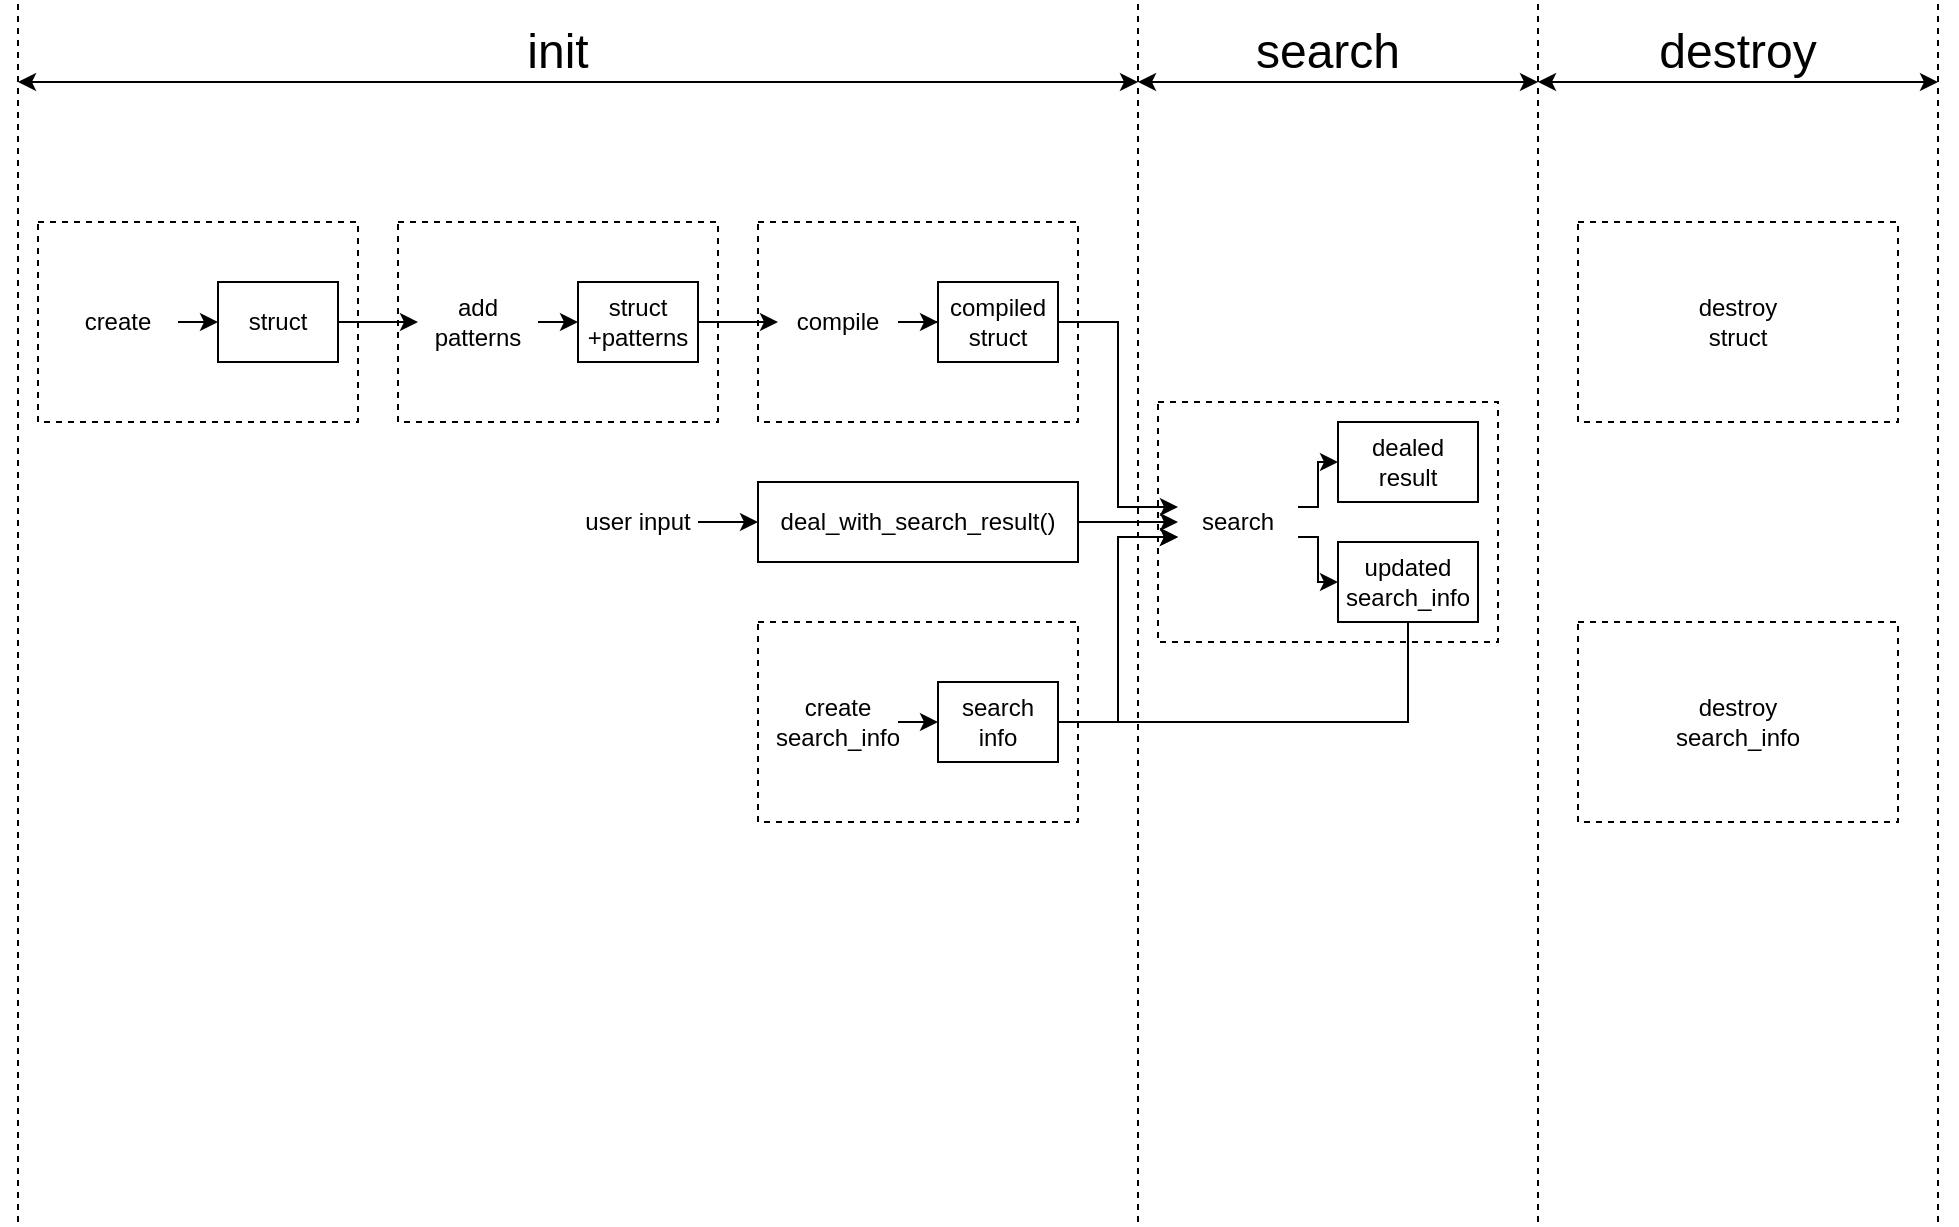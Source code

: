 <mxfile version="21.6.8" type="github">
  <diagram name="第 1 页" id="pvg0zaXt-YUNM_NyXzsP">
    <mxGraphModel dx="1434" dy="729" grid="1" gridSize="10" guides="1" tooltips="1" connect="1" arrows="1" fold="1" page="1" pageScale="1" pageWidth="1169" pageHeight="827" math="0" shadow="0">
      <root>
        <mxCell id="0" />
        <mxCell id="1" parent="0" />
        <mxCell id="F31uuGne2R7LKTNITNMI-1" value="" style="rounded=0;whiteSpace=wrap;html=1;dashed=1;" vertex="1" parent="1">
          <mxGeometry x="40" y="140" width="160" height="100" as="geometry" />
        </mxCell>
        <mxCell id="F31uuGne2R7LKTNITNMI-2" value="" style="rounded=0;whiteSpace=wrap;html=1;dashed=1;" vertex="1" parent="1">
          <mxGeometry x="220" y="140" width="160" height="100" as="geometry" />
        </mxCell>
        <mxCell id="F31uuGne2R7LKTNITNMI-3" value="" style="rounded=0;whiteSpace=wrap;html=1;dashed=1;" vertex="1" parent="1">
          <mxGeometry x="400" y="140" width="160" height="100" as="geometry" />
        </mxCell>
        <mxCell id="F31uuGne2R7LKTNITNMI-4" value="" style="rounded=0;whiteSpace=wrap;html=1;dashed=1;" vertex="1" parent="1">
          <mxGeometry x="600" y="230" width="170" height="120" as="geometry" />
        </mxCell>
        <mxCell id="F31uuGne2R7LKTNITNMI-5" value="" style="rounded=0;whiteSpace=wrap;html=1;dashed=1;" vertex="1" parent="1">
          <mxGeometry x="400" y="340" width="160" height="100" as="geometry" />
        </mxCell>
        <mxCell id="F31uuGne2R7LKTNITNMI-6" value="" style="rounded=0;whiteSpace=wrap;html=1;dashed=1;" vertex="1" parent="1">
          <mxGeometry x="810" y="140" width="160" height="100" as="geometry" />
        </mxCell>
        <mxCell id="F31uuGne2R7LKTNITNMI-9" value="" style="rounded=0;whiteSpace=wrap;html=1;dashed=1;" vertex="1" parent="1">
          <mxGeometry x="810" y="340" width="160" height="100" as="geometry" />
        </mxCell>
        <mxCell id="F31uuGne2R7LKTNITNMI-10" value="create" style="text;html=1;strokeColor=none;fillColor=none;align=center;verticalAlign=middle;whiteSpace=wrap;rounded=0;rotation=0;" vertex="1" parent="1">
          <mxGeometry x="50" y="175" width="60" height="30" as="geometry" />
        </mxCell>
        <mxCell id="F31uuGne2R7LKTNITNMI-17" style="edgeStyle=orthogonalEdgeStyle;rounded=0;orthogonalLoop=1;jettySize=auto;html=1;exitX=1;exitY=0.5;exitDx=0;exitDy=0;entryX=0;entryY=0.5;entryDx=0;entryDy=0;" edge="1" parent="1" source="F31uuGne2R7LKTNITNMI-11" target="F31uuGne2R7LKTNITNMI-16">
          <mxGeometry relative="1" as="geometry" />
        </mxCell>
        <mxCell id="F31uuGne2R7LKTNITNMI-11" value="struct" style="rounded=0;whiteSpace=wrap;html=1;spacingLeft=0;" vertex="1" parent="1">
          <mxGeometry x="130" y="170" width="60" height="40" as="geometry" />
        </mxCell>
        <mxCell id="F31uuGne2R7LKTNITNMI-14" value="" style="endArrow=classic;html=1;rounded=0;entryX=0;entryY=0.5;entryDx=0;entryDy=0;exitX=1;exitY=0.5;exitDx=0;exitDy=0;" edge="1" parent="1" source="F31uuGne2R7LKTNITNMI-10" target="F31uuGne2R7LKTNITNMI-11">
          <mxGeometry width="50" height="50" relative="1" as="geometry">
            <mxPoint x="90" y="190" as="sourcePoint" />
            <mxPoint x="540" y="320" as="targetPoint" />
          </mxGeometry>
        </mxCell>
        <mxCell id="F31uuGne2R7LKTNITNMI-24" style="edgeStyle=orthogonalEdgeStyle;rounded=0;orthogonalLoop=1;jettySize=auto;html=1;exitX=1;exitY=0.5;exitDx=0;exitDy=0;entryX=0;entryY=0.5;entryDx=0;entryDy=0;" edge="1" parent="1" source="F31uuGne2R7LKTNITNMI-16" target="F31uuGne2R7LKTNITNMI-23">
          <mxGeometry relative="1" as="geometry" />
        </mxCell>
        <mxCell id="F31uuGne2R7LKTNITNMI-16" value="add patterns" style="text;html=1;strokeColor=none;fillColor=none;align=center;verticalAlign=middle;whiteSpace=wrap;rounded=0;" vertex="1" parent="1">
          <mxGeometry x="230" y="175" width="60" height="30" as="geometry" />
        </mxCell>
        <mxCell id="F31uuGne2R7LKTNITNMI-27" style="edgeStyle=orthogonalEdgeStyle;rounded=0;orthogonalLoop=1;jettySize=auto;html=1;exitX=1;exitY=0.5;exitDx=0;exitDy=0;entryX=0;entryY=0.5;entryDx=0;entryDy=0;" edge="1" parent="1" source="F31uuGne2R7LKTNITNMI-23" target="F31uuGne2R7LKTNITNMI-25">
          <mxGeometry relative="1" as="geometry" />
        </mxCell>
        <mxCell id="F31uuGne2R7LKTNITNMI-23" value="struct +patterns" style="rounded=0;whiteSpace=wrap;html=1;spacingLeft=0;" vertex="1" parent="1">
          <mxGeometry x="310" y="170" width="60" height="40" as="geometry" />
        </mxCell>
        <mxCell id="F31uuGne2R7LKTNITNMI-28" style="edgeStyle=orthogonalEdgeStyle;rounded=0;orthogonalLoop=1;jettySize=auto;html=1;exitX=1;exitY=0.5;exitDx=0;exitDy=0;" edge="1" parent="1" source="F31uuGne2R7LKTNITNMI-25" target="F31uuGne2R7LKTNITNMI-26">
          <mxGeometry relative="1" as="geometry" />
        </mxCell>
        <mxCell id="F31uuGne2R7LKTNITNMI-25" value="compile" style="text;html=1;strokeColor=none;fillColor=none;align=center;verticalAlign=middle;whiteSpace=wrap;rounded=0;" vertex="1" parent="1">
          <mxGeometry x="410" y="175" width="60" height="30" as="geometry" />
        </mxCell>
        <mxCell id="F31uuGne2R7LKTNITNMI-38" style="edgeStyle=orthogonalEdgeStyle;rounded=0;orthogonalLoop=1;jettySize=auto;html=1;entryX=0;entryY=0.25;entryDx=0;entryDy=0;" edge="1" parent="1" source="F31uuGne2R7LKTNITNMI-26" target="F31uuGne2R7LKTNITNMI-35">
          <mxGeometry relative="1" as="geometry" />
        </mxCell>
        <mxCell id="F31uuGne2R7LKTNITNMI-26" value="compiled struct" style="rounded=0;whiteSpace=wrap;html=1;spacingLeft=0;" vertex="1" parent="1">
          <mxGeometry x="490" y="170" width="60" height="40" as="geometry" />
        </mxCell>
        <mxCell id="F31uuGne2R7LKTNITNMI-37" style="edgeStyle=orthogonalEdgeStyle;rounded=0;orthogonalLoop=1;jettySize=auto;html=1;exitX=1;exitY=0.5;exitDx=0;exitDy=0;" edge="1" parent="1" source="F31uuGne2R7LKTNITNMI-29" target="F31uuGne2R7LKTNITNMI-35">
          <mxGeometry relative="1" as="geometry" />
        </mxCell>
        <mxCell id="F31uuGne2R7LKTNITNMI-29" value="deal_with_search_result()" style="rounded=0;whiteSpace=wrap;html=1;" vertex="1" parent="1">
          <mxGeometry x="400" y="270" width="160" height="40" as="geometry" />
        </mxCell>
        <mxCell id="F31uuGne2R7LKTNITNMI-31" style="edgeStyle=orthogonalEdgeStyle;rounded=0;orthogonalLoop=1;jettySize=auto;html=1;exitX=1;exitY=0.5;exitDx=0;exitDy=0;entryX=0;entryY=0.5;entryDx=0;entryDy=0;" edge="1" parent="1" source="F31uuGne2R7LKTNITNMI-30" target="F31uuGne2R7LKTNITNMI-29">
          <mxGeometry relative="1" as="geometry" />
        </mxCell>
        <mxCell id="F31uuGne2R7LKTNITNMI-30" value="user input" style="text;html=1;strokeColor=none;fillColor=none;align=center;verticalAlign=middle;whiteSpace=wrap;rounded=0;" vertex="1" parent="1">
          <mxGeometry x="310" y="275" width="60" height="30" as="geometry" />
        </mxCell>
        <mxCell id="F31uuGne2R7LKTNITNMI-34" style="edgeStyle=orthogonalEdgeStyle;rounded=0;orthogonalLoop=1;jettySize=auto;html=1;exitX=1;exitY=0.5;exitDx=0;exitDy=0;entryX=0;entryY=0.5;entryDx=0;entryDy=0;" edge="1" parent="1" source="F31uuGne2R7LKTNITNMI-32" target="F31uuGne2R7LKTNITNMI-33">
          <mxGeometry relative="1" as="geometry" />
        </mxCell>
        <mxCell id="F31uuGne2R7LKTNITNMI-32" value="create search_info" style="text;html=1;strokeColor=none;fillColor=none;align=center;verticalAlign=middle;whiteSpace=wrap;rounded=0;" vertex="1" parent="1">
          <mxGeometry x="410" y="375" width="60" height="30" as="geometry" />
        </mxCell>
        <mxCell id="F31uuGne2R7LKTNITNMI-36" style="edgeStyle=orthogonalEdgeStyle;rounded=0;orthogonalLoop=1;jettySize=auto;html=1;exitX=1;exitY=0.5;exitDx=0;exitDy=0;entryX=0;entryY=0.75;entryDx=0;entryDy=0;" edge="1" parent="1" source="F31uuGne2R7LKTNITNMI-33" target="F31uuGne2R7LKTNITNMI-35">
          <mxGeometry relative="1" as="geometry" />
        </mxCell>
        <mxCell id="F31uuGne2R7LKTNITNMI-33" value="search info" style="rounded=0;whiteSpace=wrap;html=1;spacingLeft=0;" vertex="1" parent="1">
          <mxGeometry x="490" y="370" width="60" height="40" as="geometry" />
        </mxCell>
        <mxCell id="F31uuGne2R7LKTNITNMI-48" style="edgeStyle=orthogonalEdgeStyle;rounded=0;orthogonalLoop=1;jettySize=auto;html=1;exitX=1;exitY=0.75;exitDx=0;exitDy=0;" edge="1" parent="1" source="F31uuGne2R7LKTNITNMI-35" target="F31uuGne2R7LKTNITNMI-41">
          <mxGeometry relative="1" as="geometry">
            <Array as="points">
              <mxPoint x="680" y="298" />
              <mxPoint x="680" y="320" />
            </Array>
          </mxGeometry>
        </mxCell>
        <mxCell id="F31uuGne2R7LKTNITNMI-56" style="edgeStyle=orthogonalEdgeStyle;rounded=0;orthogonalLoop=1;jettySize=auto;html=1;exitX=1;exitY=0.25;exitDx=0;exitDy=0;entryX=0;entryY=0.5;entryDx=0;entryDy=0;" edge="1" parent="1" source="F31uuGne2R7LKTNITNMI-35" target="F31uuGne2R7LKTNITNMI-42">
          <mxGeometry relative="1" as="geometry">
            <Array as="points">
              <mxPoint x="680" y="283" />
              <mxPoint x="680" y="260" />
            </Array>
          </mxGeometry>
        </mxCell>
        <mxCell id="F31uuGne2R7LKTNITNMI-35" value="search" style="text;html=1;strokeColor=none;fillColor=none;align=center;verticalAlign=middle;whiteSpace=wrap;rounded=0;" vertex="1" parent="1">
          <mxGeometry x="610" y="275" width="60" height="30" as="geometry" />
        </mxCell>
        <mxCell id="F31uuGne2R7LKTNITNMI-58" style="edgeStyle=orthogonalEdgeStyle;rounded=0;orthogonalLoop=1;jettySize=auto;html=1;exitX=0.5;exitY=1;exitDx=0;exitDy=0;entryX=0;entryY=0.75;entryDx=0;entryDy=0;" edge="1" parent="1" source="F31uuGne2R7LKTNITNMI-41" target="F31uuGne2R7LKTNITNMI-35">
          <mxGeometry relative="1" as="geometry">
            <Array as="points">
              <mxPoint x="725" y="390" />
              <mxPoint x="580" y="390" />
              <mxPoint x="580" y="298" />
            </Array>
          </mxGeometry>
        </mxCell>
        <mxCell id="F31uuGne2R7LKTNITNMI-41" value="updated search_info" style="rounded=0;whiteSpace=wrap;html=1;spacingLeft=0;" vertex="1" parent="1">
          <mxGeometry x="690" y="300" width="70" height="40" as="geometry" />
        </mxCell>
        <mxCell id="F31uuGne2R7LKTNITNMI-42" value="dealed result" style="rounded=0;whiteSpace=wrap;html=1;spacingLeft=0;" vertex="1" parent="1">
          <mxGeometry x="690" y="240" width="70" height="40" as="geometry" />
        </mxCell>
        <mxCell id="F31uuGne2R7LKTNITNMI-59" value="destroy struct" style="text;html=1;strokeColor=none;fillColor=none;align=center;verticalAlign=middle;whiteSpace=wrap;rounded=0;" vertex="1" parent="1">
          <mxGeometry x="860" y="175" width="60" height="30" as="geometry" />
        </mxCell>
        <mxCell id="F31uuGne2R7LKTNITNMI-60" value="destroy search_info" style="text;html=1;strokeColor=none;fillColor=none;align=center;verticalAlign=middle;whiteSpace=wrap;rounded=0;" vertex="1" parent="1">
          <mxGeometry x="860" y="375" width="60" height="30" as="geometry" />
        </mxCell>
        <mxCell id="F31uuGne2R7LKTNITNMI-65" value="" style="endArrow=none;dashed=1;html=1;rounded=0;" edge="1" parent="1">
          <mxGeometry width="50" height="50" relative="1" as="geometry">
            <mxPoint x="590" y="640" as="sourcePoint" />
            <mxPoint x="590" y="30" as="targetPoint" />
          </mxGeometry>
        </mxCell>
        <mxCell id="F31uuGne2R7LKTNITNMI-66" value="" style="endArrow=none;dashed=1;html=1;rounded=0;" edge="1" parent="1">
          <mxGeometry width="50" height="50" relative="1" as="geometry">
            <mxPoint x="790" y="640" as="sourcePoint" />
            <mxPoint x="790" y="30" as="targetPoint" />
          </mxGeometry>
        </mxCell>
        <mxCell id="F31uuGne2R7LKTNITNMI-67" value="" style="endArrow=none;dashed=1;html=1;rounded=0;" edge="1" parent="1">
          <mxGeometry width="50" height="50" relative="1" as="geometry">
            <mxPoint x="30" y="640" as="sourcePoint" />
            <mxPoint x="30" y="30" as="targetPoint" />
          </mxGeometry>
        </mxCell>
        <mxCell id="F31uuGne2R7LKTNITNMI-68" value="&lt;font style=&quot;font-size: 24px;&quot;&gt;init&lt;/font&gt;" style="text;html=1;strokeColor=none;fillColor=none;align=center;verticalAlign=middle;whiteSpace=wrap;rounded=0;" vertex="1" parent="1">
          <mxGeometry x="270" y="40" width="60" height="30" as="geometry" />
        </mxCell>
        <mxCell id="F31uuGne2R7LKTNITNMI-69" value="" style="endArrow=classic;startArrow=classic;html=1;rounded=0;" edge="1" parent="1">
          <mxGeometry width="50" height="50" relative="1" as="geometry">
            <mxPoint x="30" y="70" as="sourcePoint" />
            <mxPoint x="590" y="70" as="targetPoint" />
          </mxGeometry>
        </mxCell>
        <mxCell id="F31uuGne2R7LKTNITNMI-70" value="" style="endArrow=classic;startArrow=classic;html=1;rounded=0;" edge="1" parent="1">
          <mxGeometry width="50" height="50" relative="1" as="geometry">
            <mxPoint x="590" y="70" as="sourcePoint" />
            <mxPoint x="790" y="70" as="targetPoint" />
          </mxGeometry>
        </mxCell>
        <mxCell id="F31uuGne2R7LKTNITNMI-71" value="" style="endArrow=none;dashed=1;html=1;rounded=0;" edge="1" parent="1">
          <mxGeometry width="50" height="50" relative="1" as="geometry">
            <mxPoint x="990" y="640" as="sourcePoint" />
            <mxPoint x="990" y="30" as="targetPoint" />
          </mxGeometry>
        </mxCell>
        <mxCell id="F31uuGne2R7LKTNITNMI-72" value="" style="endArrow=classic;startArrow=classic;html=1;rounded=0;" edge="1" parent="1">
          <mxGeometry width="50" height="50" relative="1" as="geometry">
            <mxPoint x="790" y="70" as="sourcePoint" />
            <mxPoint x="990" y="70" as="targetPoint" />
          </mxGeometry>
        </mxCell>
        <mxCell id="F31uuGne2R7LKTNITNMI-75" value="&lt;font style=&quot;font-size: 24px;&quot;&gt;search&lt;/font&gt;" style="text;html=1;strokeColor=none;fillColor=none;align=center;verticalAlign=middle;whiteSpace=wrap;rounded=0;" vertex="1" parent="1">
          <mxGeometry x="655" y="40" width="60" height="30" as="geometry" />
        </mxCell>
        <mxCell id="F31uuGne2R7LKTNITNMI-76" value="&lt;span style=&quot;font-size: 24px;&quot;&gt;destroy&lt;br&gt;&lt;/span&gt;" style="text;html=1;strokeColor=none;fillColor=none;align=center;verticalAlign=middle;whiteSpace=wrap;rounded=0;" vertex="1" parent="1">
          <mxGeometry x="860" y="40" width="60" height="30" as="geometry" />
        </mxCell>
      </root>
    </mxGraphModel>
  </diagram>
</mxfile>
